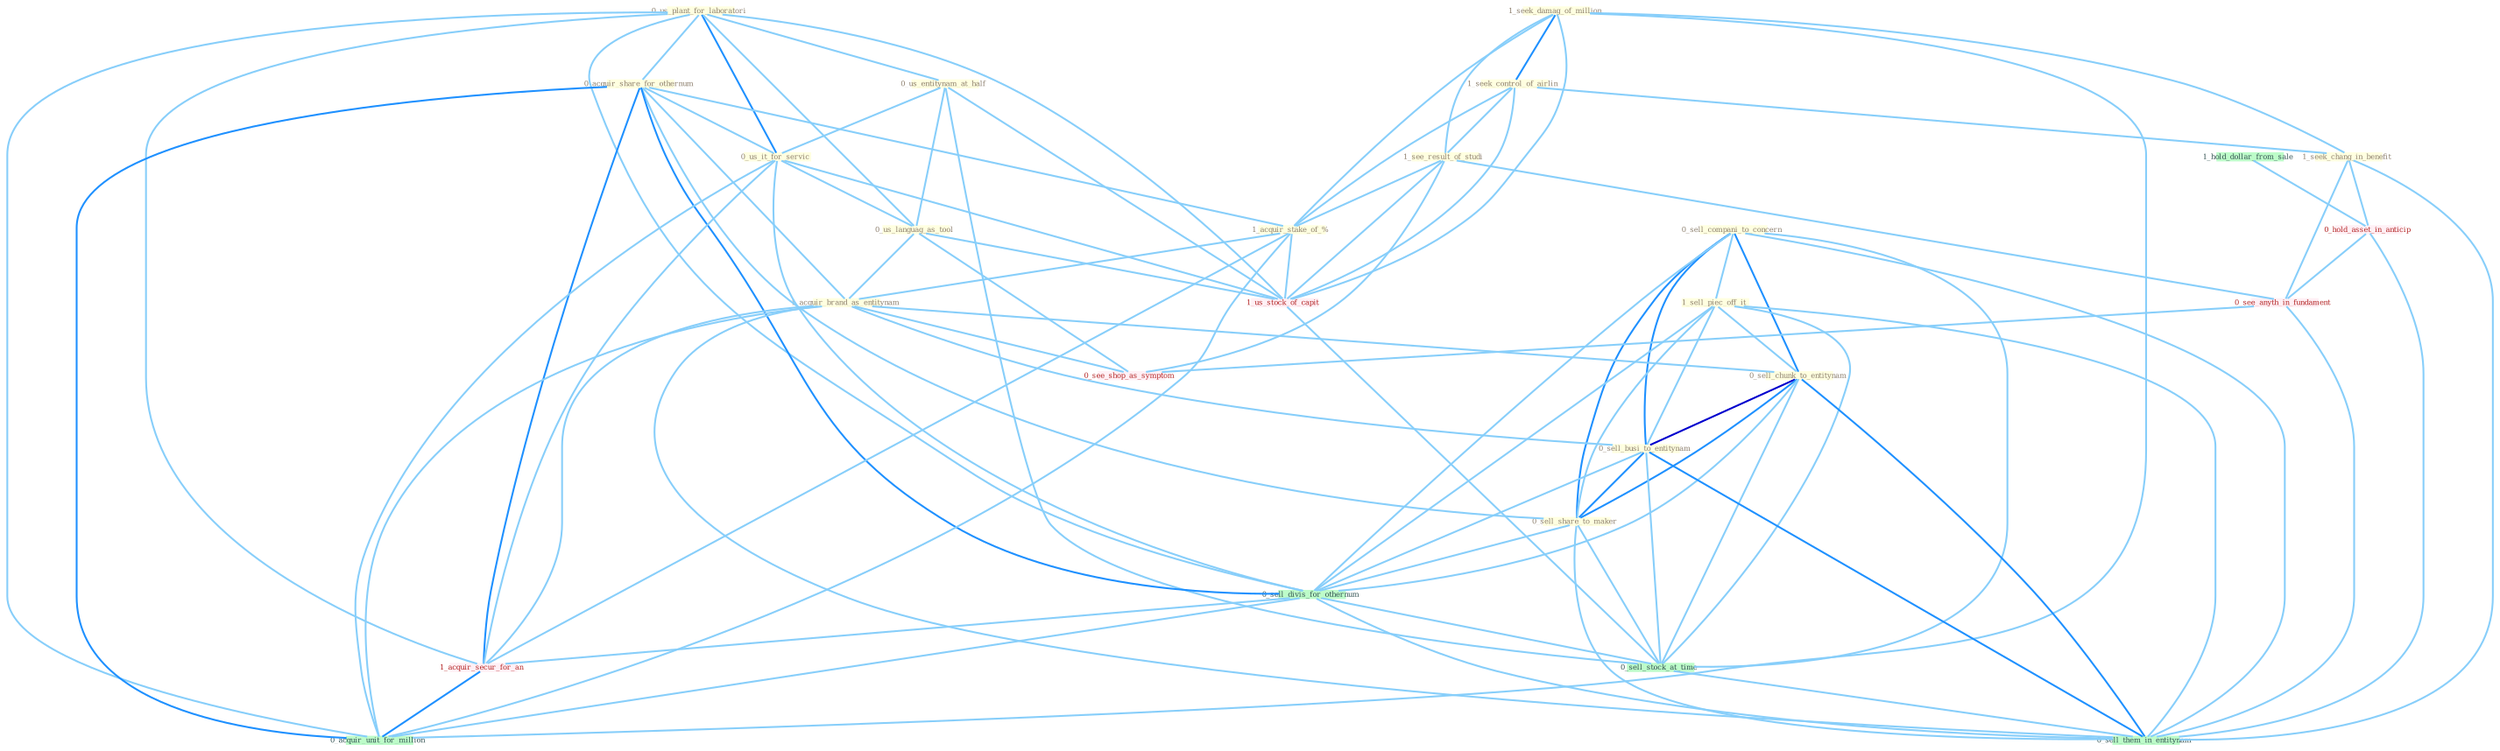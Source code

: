 Graph G{ 
    node
    [shape=polygon,style=filled,width=.5,height=.06,color="#BDFCC9",fixedsize=true,fontsize=4,
    fontcolor="#2f4f4f"];
    {node
    [color="#ffffe0", fontcolor="#8b7d6b"] "1_seek_damag_of_million " "1_seek_control_of_airlin " "0_us_plant_for_laboratori " "0_us_entitynam_at_half " "0_acquir_share_for_othernum " "0_us_it_for_servic " "1_see_result_of_studi " "0_us_languag_as_tool " "0_sell_compani_to_concern " "1_acquir_stake_of_% " "1_sell_piec_off_it " "1_acquir_brand_as_entitynam " "0_sell_chunk_to_entitynam " "0_sell_busi_to_entitynam " "1_seek_chang_in_benefit " "0_sell_share_to_maker "}
{node [color="#fff0f5", fontcolor="#b22222"] "1_acquir_secur_for_an " "1_us_stock_of_capit " "0_hold_asset_in_anticip " "0_see_anyth_in_fundament " "0_see_shop_as_symptom "}
edge [color="#B0E2FF"];

	"1_seek_damag_of_million " -- "1_seek_control_of_airlin " [w="2", color="#1e90ff" , len=0.8];
	"1_seek_damag_of_million " -- "1_see_result_of_studi " [w="1", color="#87cefa" ];
	"1_seek_damag_of_million " -- "1_acquir_stake_of_% " [w="1", color="#87cefa" ];
	"1_seek_damag_of_million " -- "1_seek_chang_in_benefit " [w="1", color="#87cefa" ];
	"1_seek_damag_of_million " -- "1_us_stock_of_capit " [w="1", color="#87cefa" ];
	"1_seek_damag_of_million " -- "0_acquir_unit_for_million " [w="1", color="#87cefa" ];
	"1_seek_control_of_airlin " -- "1_see_result_of_studi " [w="1", color="#87cefa" ];
	"1_seek_control_of_airlin " -- "1_acquir_stake_of_% " [w="1", color="#87cefa" ];
	"1_seek_control_of_airlin " -- "1_seek_chang_in_benefit " [w="1", color="#87cefa" ];
	"1_seek_control_of_airlin " -- "1_us_stock_of_capit " [w="1", color="#87cefa" ];
	"0_us_plant_for_laboratori " -- "0_us_entitynam_at_half " [w="1", color="#87cefa" ];
	"0_us_plant_for_laboratori " -- "0_acquir_share_for_othernum " [w="1", color="#87cefa" ];
	"0_us_plant_for_laboratori " -- "0_us_it_for_servic " [w="2", color="#1e90ff" , len=0.8];
	"0_us_plant_for_laboratori " -- "0_us_languag_as_tool " [w="1", color="#87cefa" ];
	"0_us_plant_for_laboratori " -- "0_sell_divis_for_othernum " [w="1", color="#87cefa" ];
	"0_us_plant_for_laboratori " -- "1_acquir_secur_for_an " [w="1", color="#87cefa" ];
	"0_us_plant_for_laboratori " -- "1_us_stock_of_capit " [w="1", color="#87cefa" ];
	"0_us_plant_for_laboratori " -- "0_acquir_unit_for_million " [w="1", color="#87cefa" ];
	"0_us_entitynam_at_half " -- "0_us_it_for_servic " [w="1", color="#87cefa" ];
	"0_us_entitynam_at_half " -- "0_us_languag_as_tool " [w="1", color="#87cefa" ];
	"0_us_entitynam_at_half " -- "1_us_stock_of_capit " [w="1", color="#87cefa" ];
	"0_us_entitynam_at_half " -- "0_sell_stock_at_time " [w="1", color="#87cefa" ];
	"0_acquir_share_for_othernum " -- "0_us_it_for_servic " [w="1", color="#87cefa" ];
	"0_acquir_share_for_othernum " -- "1_acquir_stake_of_% " [w="1", color="#87cefa" ];
	"0_acquir_share_for_othernum " -- "1_acquir_brand_as_entitynam " [w="1", color="#87cefa" ];
	"0_acquir_share_for_othernum " -- "0_sell_share_to_maker " [w="1", color="#87cefa" ];
	"0_acquir_share_for_othernum " -- "0_sell_divis_for_othernum " [w="2", color="#1e90ff" , len=0.8];
	"0_acquir_share_for_othernum " -- "1_acquir_secur_for_an " [w="2", color="#1e90ff" , len=0.8];
	"0_acquir_share_for_othernum " -- "0_acquir_unit_for_million " [w="2", color="#1e90ff" , len=0.8];
	"0_us_it_for_servic " -- "0_us_languag_as_tool " [w="1", color="#87cefa" ];
	"0_us_it_for_servic " -- "0_sell_divis_for_othernum " [w="1", color="#87cefa" ];
	"0_us_it_for_servic " -- "1_acquir_secur_for_an " [w="1", color="#87cefa" ];
	"0_us_it_for_servic " -- "1_us_stock_of_capit " [w="1", color="#87cefa" ];
	"0_us_it_for_servic " -- "0_acquir_unit_for_million " [w="1", color="#87cefa" ];
	"1_see_result_of_studi " -- "1_acquir_stake_of_% " [w="1", color="#87cefa" ];
	"1_see_result_of_studi " -- "1_us_stock_of_capit " [w="1", color="#87cefa" ];
	"1_see_result_of_studi " -- "0_see_anyth_in_fundament " [w="1", color="#87cefa" ];
	"1_see_result_of_studi " -- "0_see_shop_as_symptom " [w="1", color="#87cefa" ];
	"0_us_languag_as_tool " -- "1_acquir_brand_as_entitynam " [w="1", color="#87cefa" ];
	"0_us_languag_as_tool " -- "1_us_stock_of_capit " [w="1", color="#87cefa" ];
	"0_us_languag_as_tool " -- "0_see_shop_as_symptom " [w="1", color="#87cefa" ];
	"0_sell_compani_to_concern " -- "1_sell_piec_off_it " [w="1", color="#87cefa" ];
	"0_sell_compani_to_concern " -- "0_sell_chunk_to_entitynam " [w="2", color="#1e90ff" , len=0.8];
	"0_sell_compani_to_concern " -- "0_sell_busi_to_entitynam " [w="2", color="#1e90ff" , len=0.8];
	"0_sell_compani_to_concern " -- "0_sell_share_to_maker " [w="2", color="#1e90ff" , len=0.8];
	"0_sell_compani_to_concern " -- "0_sell_divis_for_othernum " [w="1", color="#87cefa" ];
	"0_sell_compani_to_concern " -- "0_sell_stock_at_time " [w="1", color="#87cefa" ];
	"0_sell_compani_to_concern " -- "0_sell_them_in_entitynam " [w="1", color="#87cefa" ];
	"1_acquir_stake_of_% " -- "1_acquir_brand_as_entitynam " [w="1", color="#87cefa" ];
	"1_acquir_stake_of_% " -- "1_acquir_secur_for_an " [w="1", color="#87cefa" ];
	"1_acquir_stake_of_% " -- "1_us_stock_of_capit " [w="1", color="#87cefa" ];
	"1_acquir_stake_of_% " -- "0_acquir_unit_for_million " [w="1", color="#87cefa" ];
	"1_sell_piec_off_it " -- "0_sell_chunk_to_entitynam " [w="1", color="#87cefa" ];
	"1_sell_piec_off_it " -- "0_sell_busi_to_entitynam " [w="1", color="#87cefa" ];
	"1_sell_piec_off_it " -- "0_sell_share_to_maker " [w="1", color="#87cefa" ];
	"1_sell_piec_off_it " -- "0_sell_divis_for_othernum " [w="1", color="#87cefa" ];
	"1_sell_piec_off_it " -- "0_sell_stock_at_time " [w="1", color="#87cefa" ];
	"1_sell_piec_off_it " -- "0_sell_them_in_entitynam " [w="1", color="#87cefa" ];
	"1_acquir_brand_as_entitynam " -- "0_sell_chunk_to_entitynam " [w="1", color="#87cefa" ];
	"1_acquir_brand_as_entitynam " -- "0_sell_busi_to_entitynam " [w="1", color="#87cefa" ];
	"1_acquir_brand_as_entitynam " -- "1_acquir_secur_for_an " [w="1", color="#87cefa" ];
	"1_acquir_brand_as_entitynam " -- "0_acquir_unit_for_million " [w="1", color="#87cefa" ];
	"1_acquir_brand_as_entitynam " -- "0_see_shop_as_symptom " [w="1", color="#87cefa" ];
	"1_acquir_brand_as_entitynam " -- "0_sell_them_in_entitynam " [w="1", color="#87cefa" ];
	"0_sell_chunk_to_entitynam " -- "0_sell_busi_to_entitynam " [w="3", color="#0000cd" , len=0.6];
	"0_sell_chunk_to_entitynam " -- "0_sell_share_to_maker " [w="2", color="#1e90ff" , len=0.8];
	"0_sell_chunk_to_entitynam " -- "0_sell_divis_for_othernum " [w="1", color="#87cefa" ];
	"0_sell_chunk_to_entitynam " -- "0_sell_stock_at_time " [w="1", color="#87cefa" ];
	"0_sell_chunk_to_entitynam " -- "0_sell_them_in_entitynam " [w="2", color="#1e90ff" , len=0.8];
	"0_sell_busi_to_entitynam " -- "0_sell_share_to_maker " [w="2", color="#1e90ff" , len=0.8];
	"0_sell_busi_to_entitynam " -- "0_sell_divis_for_othernum " [w="1", color="#87cefa" ];
	"0_sell_busi_to_entitynam " -- "0_sell_stock_at_time " [w="1", color="#87cefa" ];
	"0_sell_busi_to_entitynam " -- "0_sell_them_in_entitynam " [w="2", color="#1e90ff" , len=0.8];
	"1_seek_chang_in_benefit " -- "0_hold_asset_in_anticip " [w="1", color="#87cefa" ];
	"1_seek_chang_in_benefit " -- "0_see_anyth_in_fundament " [w="1", color="#87cefa" ];
	"1_seek_chang_in_benefit " -- "0_sell_them_in_entitynam " [w="1", color="#87cefa" ];
	"0_sell_share_to_maker " -- "0_sell_divis_for_othernum " [w="1", color="#87cefa" ];
	"0_sell_share_to_maker " -- "0_sell_stock_at_time " [w="1", color="#87cefa" ];
	"0_sell_share_to_maker " -- "0_sell_them_in_entitynam " [w="1", color="#87cefa" ];
	"0_sell_divis_for_othernum " -- "1_acquir_secur_for_an " [w="1", color="#87cefa" ];
	"0_sell_divis_for_othernum " -- "0_sell_stock_at_time " [w="1", color="#87cefa" ];
	"0_sell_divis_for_othernum " -- "0_acquir_unit_for_million " [w="1", color="#87cefa" ];
	"0_sell_divis_for_othernum " -- "0_sell_them_in_entitynam " [w="1", color="#87cefa" ];
	"1_acquir_secur_for_an " -- "0_acquir_unit_for_million " [w="2", color="#1e90ff" , len=0.8];
	"1_us_stock_of_capit " -- "0_sell_stock_at_time " [w="1", color="#87cefa" ];
	"1_hold_dollar_from_sale " -- "0_hold_asset_in_anticip " [w="1", color="#87cefa" ];
	"0_hold_asset_in_anticip " -- "0_see_anyth_in_fundament " [w="1", color="#87cefa" ];
	"0_hold_asset_in_anticip " -- "0_sell_them_in_entitynam " [w="1", color="#87cefa" ];
	"0_sell_stock_at_time " -- "0_sell_them_in_entitynam " [w="1", color="#87cefa" ];
	"0_see_anyth_in_fundament " -- "0_see_shop_as_symptom " [w="1", color="#87cefa" ];
	"0_see_anyth_in_fundament " -- "0_sell_them_in_entitynam " [w="1", color="#87cefa" ];
}